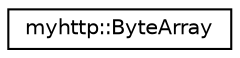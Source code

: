 digraph "Graphical Class Hierarchy"
{
 // LATEX_PDF_SIZE
  edge [fontname="Helvetica",fontsize="10",labelfontname="Helvetica",labelfontsize="10"];
  node [fontname="Helvetica",fontsize="10",shape=record];
  rankdir="LR";
  Node0 [label="myhttp::ByteArray",height=0.2,width=0.4,color="black", fillcolor="white", style="filled",URL="$classmyhttp_1_1ByteArray.html",tooltip="序列化与反序列化的类， 主要实现了读写int float double, string等类型的变量； 使得后续解析http的内容的时候，能够快速的调用其中的方法，达到内容的快速解析； 设计思路：使用节点..."];
}
